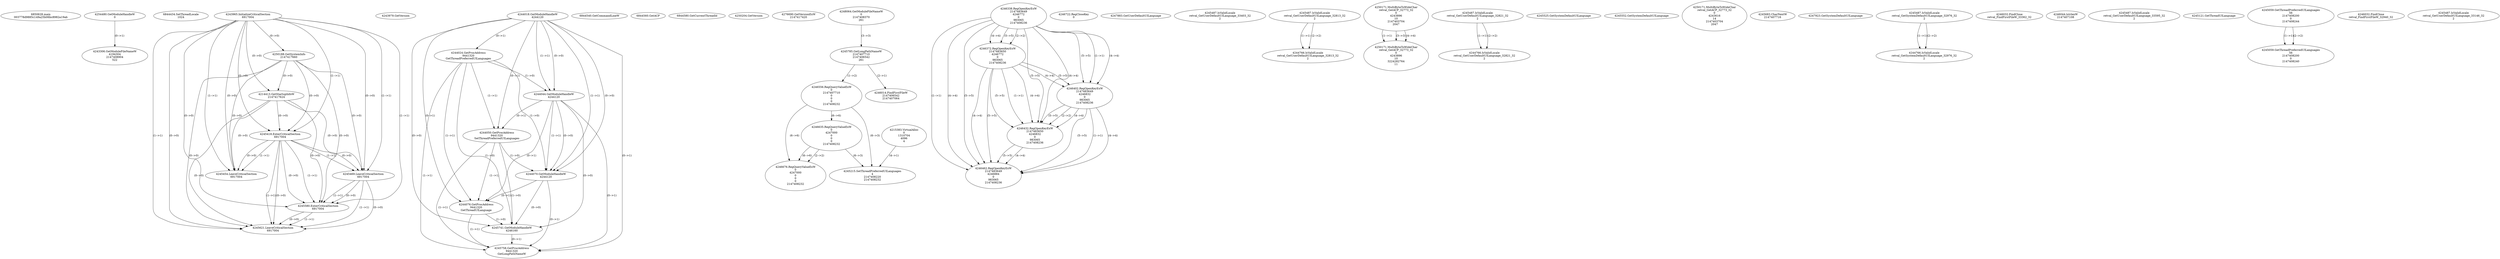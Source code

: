 // Global SCDG with merge call
digraph {
	0 [label="6850628.main
003778d9885c149a25b06bc8982a19ab"]
	1 [label="4254480.GetModuleHandleW
0"]
	2 [label="6844434.SetThreadLocale
1024"]
	3 [label="4243965.InitializeCriticalSection
6917004"]
	4 [label="4243979.GetVersion
"]
	5 [label="4244018.GetModuleHandleW
4244120"]
	6 [label="4244024.GetProcAddress
9441320
GetThreadPreferredUILanguages"]
	5 -> 6 [label="(0-->1)"]
	7 [label="4244044.GetModuleHandleW
4244120"]
	5 -> 7 [label="(1-->1)"]
	5 -> 7 [label="(0-->0)"]
	6 -> 7 [label="(1-->0)"]
	8 [label="4244050.GetProcAddress
9441320
SetThreadPreferredUILanguages"]
	5 -> 8 [label="(0-->1)"]
	6 -> 8 [label="(1-->1)"]
	7 -> 8 [label="(0-->1)"]
	9 [label="4244070.GetModuleHandleW
4244120"]
	5 -> 9 [label="(1-->1)"]
	7 -> 9 [label="(1-->1)"]
	5 -> 9 [label="(0-->0)"]
	6 -> 9 [label="(1-->0)"]
	7 -> 9 [label="(0-->0)"]
	8 -> 9 [label="(1-->0)"]
	10 [label="4244076.GetProcAddress
9441320
GetThreadUILanguage"]
	5 -> 10 [label="(0-->1)"]
	6 -> 10 [label="(1-->1)"]
	7 -> 10 [label="(0-->1)"]
	8 -> 10 [label="(1-->1)"]
	9 -> 10 [label="(0-->1)"]
	11 [label="4250188.GetSystemInfo
2147417660"]
	3 -> 11 [label="(0-->0)"]
	12 [label="6844540.GetCommandLineW
"]
	13 [label="4214413.GetStartupInfoW
2147417624"]
	3 -> 13 [label="(0-->0)"]
	11 -> 13 [label="(0-->0)"]
	14 [label="6844560.GetACP
"]
	15 [label="6844580.GetCurrentThreadId
"]
	16 [label="4250204.GetVersion
"]
	17 [label="4276690.GetVersionExW
2147417420"]
	18 [label="4243306.GetModuleFileNameW
4194304
2147408904
522"]
	1 -> 18 [label="(0-->1)"]
	19 [label="4248064.GetModuleFileNameW
0
2147408370
261"]
	20 [label="4215383.VirtualAlloc
0
1310704
4096
4"]
	21 [label="4246338.RegOpenKeyExW
2147483649
4246772
0
983065
2147408236"]
	22 [label="4245741.GetModuleHandleW
4246160"]
	5 -> 22 [label="(0-->0)"]
	6 -> 22 [label="(1-->0)"]
	7 -> 22 [label="(0-->0)"]
	8 -> 22 [label="(1-->0)"]
	9 -> 22 [label="(0-->0)"]
	10 -> 22 [label="(1-->0)"]
	23 [label="4245758.GetProcAddress
9441320
GetLongPathNameW"]
	5 -> 23 [label="(0-->1)"]
	6 -> 23 [label="(1-->1)"]
	7 -> 23 [label="(0-->1)"]
	8 -> 23 [label="(1-->1)"]
	9 -> 23 [label="(0-->1)"]
	10 -> 23 [label="(1-->1)"]
	22 -> 23 [label="(0-->1)"]
	24 [label="4245785.GetLongPathNameW
2147407710
2147406542
261"]
	19 -> 24 [label="(3-->3)"]
	25 [label="4246556.RegQueryValueExW
0
2147407710
0
0
0
2147408232"]
	24 -> 25 [label="(1-->2)"]
	26 [label="4246635.RegQueryValueExW
0
4247000
0
0
0
2147408232"]
	25 -> 26 [label="(6-->6)"]
	27 [label="4246676.RegQueryValueExW
0
4247000
0
0
0
2147408232"]
	26 -> 27 [label="(2-->2)"]
	25 -> 27 [label="(6-->6)"]
	26 -> 27 [label="(6-->6)"]
	28 [label="4246722.RegCloseKey
0"]
	29 [label="4247883.GetUserDefaultUILanguage
"]
	30 [label="4245418.EnterCriticalSection
6917004"]
	3 -> 30 [label="(1-->1)"]
	3 -> 30 [label="(0-->0)"]
	11 -> 30 [label="(0-->0)"]
	13 -> 30 [label="(0-->0)"]
	31 [label="4245469.LeaveCriticalSection
6917004"]
	3 -> 31 [label="(1-->1)"]
	30 -> 31 [label="(1-->1)"]
	3 -> 31 [label="(0-->0)"]
	11 -> 31 [label="(0-->0)"]
	13 -> 31 [label="(0-->0)"]
	30 -> 31 [label="(0-->0)"]
	32 [label="4245487.IsValidLocale
retval_GetUserDefaultUILanguage_33403_32
2"]
	33 [label="4245580.EnterCriticalSection
6917004"]
	3 -> 33 [label="(1-->1)"]
	30 -> 33 [label="(1-->1)"]
	31 -> 33 [label="(1-->1)"]
	3 -> 33 [label="(0-->0)"]
	11 -> 33 [label="(0-->0)"]
	13 -> 33 [label="(0-->0)"]
	30 -> 33 [label="(0-->0)"]
	31 -> 33 [label="(0-->0)"]
	34 [label="4245621.LeaveCriticalSection
6917004"]
	3 -> 34 [label="(1-->1)"]
	30 -> 34 [label="(1-->1)"]
	31 -> 34 [label="(1-->1)"]
	33 -> 34 [label="(1-->1)"]
	3 -> 34 [label="(0-->0)"]
	11 -> 34 [label="(0-->0)"]
	13 -> 34 [label="(0-->0)"]
	30 -> 34 [label="(0-->0)"]
	31 -> 34 [label="(0-->0)"]
	33 -> 34 [label="(0-->0)"]
	35 [label="4246372.RegOpenKeyExW
2147483650
4246772
0
983065
2147408236"]
	21 -> 35 [label="(2-->2)"]
	21 -> 35 [label="(4-->4)"]
	21 -> 35 [label="(5-->5)"]
	36 [label="4246402.RegOpenKeyExW
2147483649
4246832
0
983065
2147408236"]
	21 -> 36 [label="(1-->1)"]
	21 -> 36 [label="(4-->4)"]
	35 -> 36 [label="(4-->4)"]
	21 -> 36 [label="(5-->5)"]
	35 -> 36 [label="(5-->5)"]
	37 [label="4245487.IsValidLocale
retval_GetUserDefaultUILanguage_32813_32
2"]
	38 [label="4250171.MultiByteToWideChar
retval_GetACP_32773_32
0
4243896
10
2147403704
2047"]
	39 [label="4250171.MultiByteToWideChar
retval_GetACP_32773_32
0
4243896
10
3224282764
11"]
	38 -> 39 [label="(1-->1)"]
	38 -> 39 [label="(3-->3)"]
	38 -> 39 [label="(4-->4)"]
	40 [label="4245487.IsValidLocale
retval_GetUserDefaultUILanguage_32821_32
2"]
	41 [label="4244766.IsValidLocale
retval_GetUserDefaultUILanguage_32821_32
2"]
	40 -> 41 [label="(1-->1)"]
	40 -> 41 [label="(2-->2)"]
	42 [label="4245525.GetSystemDefaultUILanguage
"]
	43 [label="4245552.GetSystemDefaultUILanguage
"]
	44 [label="4250171.MultiByteToWideChar
retval_GetACP_32773_32
0
4243616
14
2147403704
2047"]
	45 [label="4245683.CharNextW
2147407716"]
	46 [label="4245454.LeaveCriticalSection
6917004"]
	3 -> 46 [label="(1-->1)"]
	30 -> 46 [label="(1-->1)"]
	3 -> 46 [label="(0-->0)"]
	11 -> 46 [label="(0-->0)"]
	13 -> 46 [label="(0-->0)"]
	30 -> 46 [label="(0-->0)"]
	47 [label="4247923.GetSystemDefaultUILanguage
"]
	48 [label="4245487.IsValidLocale
retval_GetSystemDefaultUILanguage_32976_32
2"]
	49 [label="4244766.IsValidLocale
retval_GetSystemDefaultUILanguage_32976_32
2"]
	48 -> 49 [label="(1-->1)"]
	48 -> 49 [label="(2-->2)"]
	50 [label="4246432.RegOpenKeyExW
2147483650
4246832
0
983065
2147408236"]
	35 -> 50 [label="(1-->1)"]
	36 -> 50 [label="(2-->2)"]
	21 -> 50 [label="(4-->4)"]
	35 -> 50 [label="(4-->4)"]
	36 -> 50 [label="(4-->4)"]
	21 -> 50 [label="(5-->5)"]
	35 -> 50 [label="(5-->5)"]
	36 -> 50 [label="(5-->5)"]
	51 [label="4246462.RegOpenKeyExW
2147483649
4246884
0
983065
2147408236"]
	21 -> 51 [label="(1-->1)"]
	36 -> 51 [label="(1-->1)"]
	21 -> 51 [label="(4-->4)"]
	35 -> 51 [label="(4-->4)"]
	36 -> 51 [label="(4-->4)"]
	50 -> 51 [label="(4-->4)"]
	21 -> 51 [label="(5-->5)"]
	35 -> 51 [label="(5-->5)"]
	36 -> 51 [label="(5-->5)"]
	50 -> 51 [label="(5-->5)"]
	52 [label="4246014.FindFirstFileW
2147406542
2147407064"]
	24 -> 52 [label="(2-->1)"]
	53 [label="4246032.FindClose
retval_FindFirstFileW_33362_32"]
	54 [label="4246044.lstrlenW
2147407108"]
	55 [label="4245487.IsValidLocale
retval_GetUserDefaultUILanguage_33595_32
2"]
	56 [label="4245121.GetThreadUILanguage
"]
	57 [label="4245059.GetThreadPreferredUILanguages
56
2147408200
0
2147408244"]
	58 [label="4245215.SetThreadPreferredUILanguages
4
2147408220
2147408232"]
	20 -> 58 [label="(4-->1)"]
	25 -> 58 [label="(6-->3)"]
	26 -> 58 [label="(6-->3)"]
	59 [label="4245059.GetThreadPreferredUILanguages
56
2147408200
0
2147408240"]
	57 -> 59 [label="(1-->1)"]
	57 -> 59 [label="(2-->2)"]
	60 [label="4244766.IsValidLocale
retval_GetUserDefaultUILanguage_32813_32
2"]
	37 -> 60 [label="(1-->1)"]
	37 -> 60 [label="(2-->2)"]
	61 [label="4246032.FindClose
retval_FindFirstFileW_32940_32"]
	62 [label="4245487.IsValidLocale
retval_GetUserDefaultUILanguage_33146_32
2"]
}

